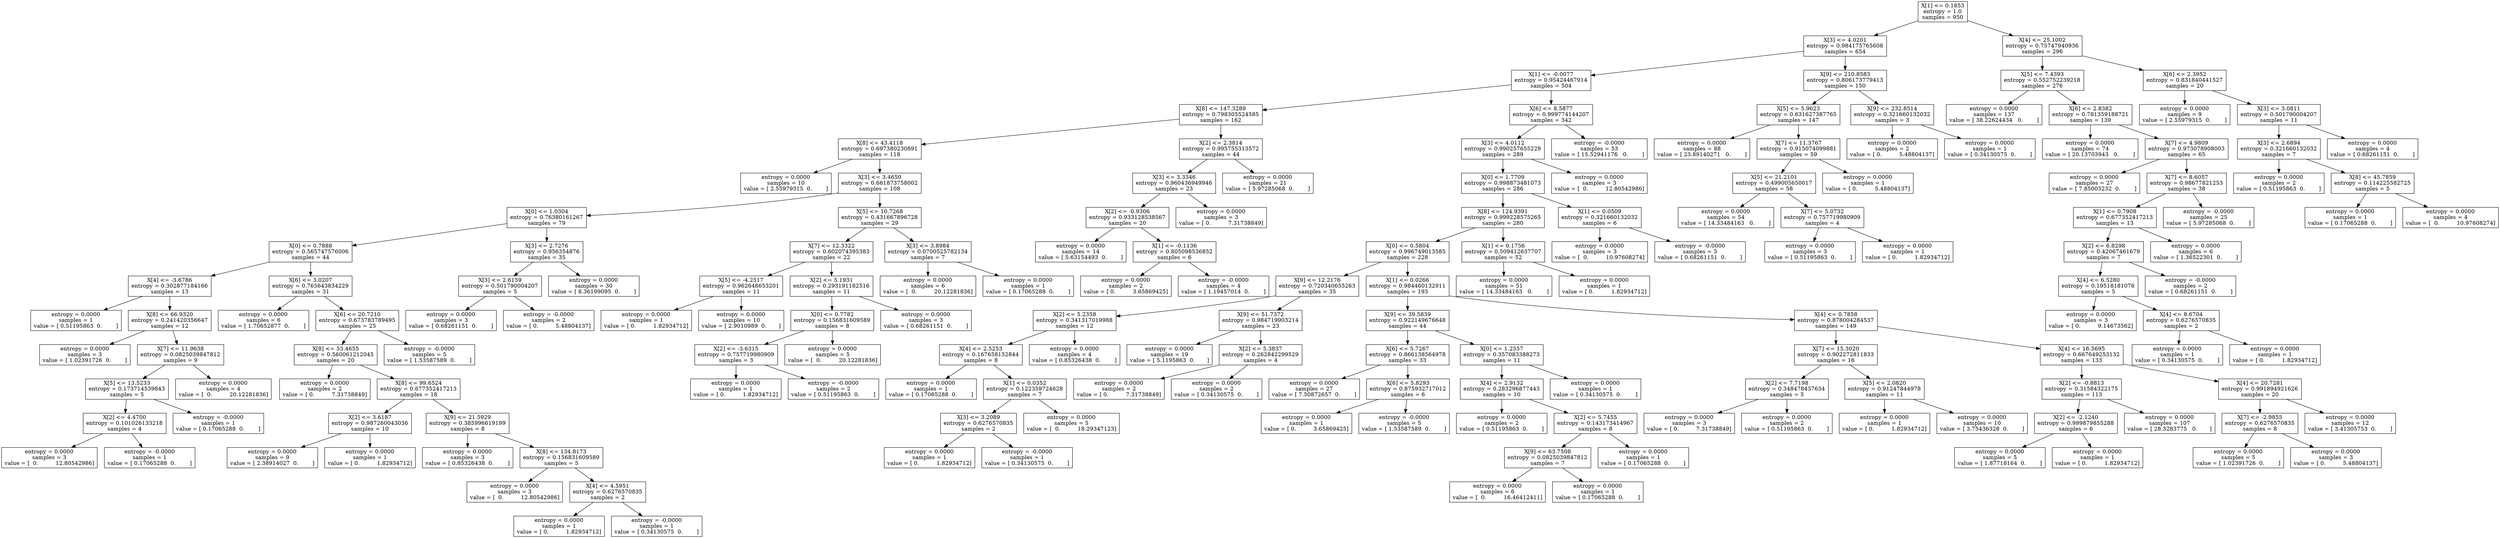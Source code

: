 digraph Tree {
0 [label="X[1] <= 0.1853\nentropy = 1.0\nsamples = 950", shape="box"] ;
1 [label="X[3] <= 4.0201\nentropy = 0.984175765608\nsamples = 654", shape="box"] ;
0 -> 1 ;
2 [label="X[1] <= -0.0077\nentropy = 0.95424467914\nsamples = 504", shape="box"] ;
1 -> 2 ;
3 [label="X[8] <= 147.3289\nentropy = 0.798305524585\nsamples = 162", shape="box"] ;
2 -> 3 ;
4 [label="X[8] <= 43.4118\nentropy = 0.697380230891\nsamples = 118", shape="box"] ;
3 -> 4 ;
5 [label="entropy = 0.0000\nsamples = 10\nvalue = [ 2.55979315  0.        ]", shape="box"] ;
4 -> 5 ;
6 [label="X[3] <= 3.4650\nentropy = 0.661873758002\nsamples = 108", shape="box"] ;
4 -> 6 ;
7 [label="X[0] <= 1.0304\nentropy = 0.76380161267\nsamples = 79", shape="box"] ;
6 -> 7 ;
8 [label="X[0] <= 0.7888\nentropy = 0.565747576006\nsamples = 44", shape="box"] ;
7 -> 8 ;
9 [label="X[4] <= -3.6786\nentropy = 0.302877184166\nsamples = 13", shape="box"] ;
8 -> 9 ;
10 [label="entropy = 0.0000\nsamples = 1\nvalue = [ 0.51195863  0.        ]", shape="box"] ;
9 -> 10 ;
11 [label="X[8] <= 66.9320\nentropy = 0.241420356647\nsamples = 12", shape="box"] ;
9 -> 11 ;
12 [label="entropy = 0.0000\nsamples = 3\nvalue = [ 1.02391726  0.        ]", shape="box"] ;
11 -> 12 ;
13 [label="X[7] <= 11.9638\nentropy = 0.0825039847812\nsamples = 9", shape="box"] ;
11 -> 13 ;
14 [label="X[5] <= 13.5233\nentropy = 0.173714539843\nsamples = 5", shape="box"] ;
13 -> 14 ;
15 [label="X[2] <= 4.4700\nentropy = 0.101026133218\nsamples = 4", shape="box"] ;
14 -> 15 ;
16 [label="entropy = 0.0000\nsamples = 3\nvalue = [  0.          12.80542986]", shape="box"] ;
15 -> 16 ;
17 [label="entropy = -0.0000\nsamples = 1\nvalue = [ 0.17065288  0.        ]", shape="box"] ;
15 -> 17 ;
18 [label="entropy = -0.0000\nsamples = 1\nvalue = [ 0.17065288  0.        ]", shape="box"] ;
14 -> 18 ;
19 [label="entropy = 0.0000\nsamples = 4\nvalue = [  0.          20.12281836]", shape="box"] ;
13 -> 19 ;
20 [label="X[6] <= 3.0207\nentropy = 0.765643834229\nsamples = 31", shape="box"] ;
8 -> 20 ;
21 [label="entropy = 0.0000\nsamples = 6\nvalue = [ 1.70652877  0.        ]", shape="box"] ;
20 -> 21 ;
22 [label="X[6] <= 20.7210\nentropy = 0.673783789495\nsamples = 25", shape="box"] ;
20 -> 22 ;
23 [label="X[8] <= 53.4655\nentropy = 0.560061212045\nsamples = 20", shape="box"] ;
22 -> 23 ;
24 [label="entropy = 0.0000\nsamples = 2\nvalue = [ 0.          7.31738849]", shape="box"] ;
23 -> 24 ;
25 [label="X[8] <= 99.6524\nentropy = 0.677352417213\nsamples = 18", shape="box"] ;
23 -> 25 ;
26 [label="X[2] <= 3.6187\nentropy = 0.987260043036\nsamples = 10", shape="box"] ;
25 -> 26 ;
27 [label="entropy = 0.0000\nsamples = 9\nvalue = [ 2.38914027  0.        ]", shape="box"] ;
26 -> 27 ;
28 [label="entropy = 0.0000\nsamples = 1\nvalue = [ 0.          1.82934712]", shape="box"] ;
26 -> 28 ;
29 [label="X[9] <= 21.5929\nentropy = 0.385996619199\nsamples = 8", shape="box"] ;
25 -> 29 ;
30 [label="entropy = 0.0000\nsamples = 3\nvalue = [ 0.85326438  0.        ]", shape="box"] ;
29 -> 30 ;
31 [label="X[8] <= 134.8173\nentropy = 0.156831609589\nsamples = 5", shape="box"] ;
29 -> 31 ;
32 [label="entropy = 0.0000\nsamples = 3\nvalue = [  0.          12.80542986]", shape="box"] ;
31 -> 32 ;
33 [label="X[4] <= 4.5951\nentropy = 0.6276570835\nsamples = 2", shape="box"] ;
31 -> 33 ;
34 [label="entropy = 0.0000\nsamples = 1\nvalue = [ 0.          1.82934712]", shape="box"] ;
33 -> 34 ;
35 [label="entropy = -0.0000\nsamples = 1\nvalue = [ 0.34130575  0.        ]", shape="box"] ;
33 -> 35 ;
36 [label="entropy = -0.0000\nsamples = 5\nvalue = [ 1.53587589  0.        ]", shape="box"] ;
22 -> 36 ;
37 [label="X[3] <= 2.7276\nentropy = 0.956354876\nsamples = 35", shape="box"] ;
7 -> 37 ;
38 [label="X[3] <= 2.6159\nentropy = 0.501790004207\nsamples = 5", shape="box"] ;
37 -> 38 ;
39 [label="entropy = 0.0000\nsamples = 3\nvalue = [ 0.68261151  0.        ]", shape="box"] ;
38 -> 39 ;
40 [label="entropy = -0.0000\nsamples = 2\nvalue = [ 0.          5.48804137]", shape="box"] ;
38 -> 40 ;
41 [label="entropy = 0.0000\nsamples = 30\nvalue = [ 8.36199095  0.        ]", shape="box"] ;
37 -> 41 ;
42 [label="X[5] <= 10.7268\nentropy = 0.431667896728\nsamples = 29", shape="box"] ;
6 -> 42 ;
43 [label="X[7] <= 12.3322\nentropy = 0.602074395383\nsamples = 22", shape="box"] ;
42 -> 43 ;
44 [label="X[5] <= -4.2517\nentropy = 0.962648653201\nsamples = 11", shape="box"] ;
43 -> 44 ;
45 [label="entropy = 0.0000\nsamples = 1\nvalue = [ 0.          1.82934712]", shape="box"] ;
44 -> 45 ;
46 [label="entropy = 0.0000\nsamples = 10\nvalue = [ 2.9010989  0.       ]", shape="box"] ;
44 -> 46 ;
47 [label="X[2] <= 5.1931\nentropy = 0.293191182516\nsamples = 11", shape="box"] ;
43 -> 47 ;
48 [label="X[0] <= 0.7782\nentropy = 0.156831609589\nsamples = 8", shape="box"] ;
47 -> 48 ;
49 [label="X[2] <= -3.6315\nentropy = 0.757719980909\nsamples = 3", shape="box"] ;
48 -> 49 ;
50 [label="entropy = 0.0000\nsamples = 1\nvalue = [ 0.          1.82934712]", shape="box"] ;
49 -> 50 ;
51 [label="entropy = -0.0000\nsamples = 2\nvalue = [ 0.51195863  0.        ]", shape="box"] ;
49 -> 51 ;
52 [label="entropy = 0.0000\nsamples = 5\nvalue = [  0.          20.12281836]", shape="box"] ;
48 -> 52 ;
53 [label="entropy = 0.0000\nsamples = 3\nvalue = [ 0.68261151  0.        ]", shape="box"] ;
47 -> 53 ;
54 [label="X[3] <= 3.8984\nentropy = 0.0700525782134\nsamples = 7", shape="box"] ;
42 -> 54 ;
55 [label="entropy = 0.0000\nsamples = 6\nvalue = [  0.          20.12281836]", shape="box"] ;
54 -> 55 ;
56 [label="entropy = 0.0000\nsamples = 1\nvalue = [ 0.17065288  0.        ]", shape="box"] ;
54 -> 56 ;
57 [label="X[2] <= 2.3814\nentropy = 0.995755313572\nsamples = 44", shape="box"] ;
3 -> 57 ;
58 [label="X[3] <= 3.3346\nentropy = 0.960436949946\nsamples = 23", shape="box"] ;
57 -> 58 ;
59 [label="X[2] <= -0.9306\nentropy = 0.933128538567\nsamples = 20", shape="box"] ;
58 -> 59 ;
60 [label="entropy = 0.0000\nsamples = 14\nvalue = [ 5.63154493  0.        ]", shape="box"] ;
59 -> 60 ;
61 [label="X[1] <= -0.1136\nentropy = 0.805098536852\nsamples = 6", shape="box"] ;
59 -> 61 ;
62 [label="entropy = 0.0000\nsamples = 2\nvalue = [ 0.          3.65869425]", shape="box"] ;
61 -> 62 ;
63 [label="entropy = -0.0000\nsamples = 4\nvalue = [ 1.19457014  0.        ]", shape="box"] ;
61 -> 63 ;
64 [label="entropy = 0.0000\nsamples = 3\nvalue = [ 0.          7.31738849]", shape="box"] ;
58 -> 64 ;
65 [label="entropy = 0.0000\nsamples = 21\nvalue = [ 5.97285068  0.        ]", shape="box"] ;
57 -> 65 ;
66 [label="X[6] <= 8.5877\nentropy = 0.999774144207\nsamples = 342", shape="box"] ;
2 -> 66 ;
67 [label="X[3] <= 4.0112\nentropy = 0.990257655229\nsamples = 289", shape="box"] ;
66 -> 67 ;
68 [label="X[0] <= 1.7709\nentropy = 0.998873481073\nsamples = 286", shape="box"] ;
67 -> 68 ;
69 [label="X[8] <= 124.9391\nentropy = 0.999228575265\nsamples = 280", shape="box"] ;
68 -> 69 ;
70 [label="X[0] <= 0.5804\nentropy = 0.996749013585\nsamples = 228", shape="box"] ;
69 -> 70 ;
71 [label="X[9] <= 12.2176\nentropy = 0.720340655263\nsamples = 35", shape="box"] ;
70 -> 71 ;
72 [label="X[2] <= 5.2358\nentropy = 0.341317019988\nsamples = 12", shape="box"] ;
71 -> 72 ;
73 [label="X[4] <= 2.5253\nentropy = 0.167658152844\nsamples = 8", shape="box"] ;
72 -> 73 ;
74 [label="entropy = 0.0000\nsamples = 1\nvalue = [ 0.17065288  0.        ]", shape="box"] ;
73 -> 74 ;
75 [label="X[1] <= 0.0352\nentropy = 0.122359724628\nsamples = 7", shape="box"] ;
73 -> 75 ;
76 [label="X[3] <= 3.2089\nentropy = 0.6276570835\nsamples = 2", shape="box"] ;
75 -> 76 ;
77 [label="entropy = 0.0000\nsamples = 1\nvalue = [ 0.          1.82934712]", shape="box"] ;
76 -> 77 ;
78 [label="entropy = -0.0000\nsamples = 1\nvalue = [ 0.34130575  0.        ]", shape="box"] ;
76 -> 78 ;
79 [label="entropy = 0.0000\nsamples = 5\nvalue = [  0.          18.29347123]", shape="box"] ;
75 -> 79 ;
80 [label="entropy = 0.0000\nsamples = 4\nvalue = [ 0.85326438  0.        ]", shape="box"] ;
72 -> 80 ;
81 [label="X[9] <= 51.7372\nentropy = 0.984719903214\nsamples = 23", shape="box"] ;
71 -> 81 ;
82 [label="entropy = 0.0000\nsamples = 19\nvalue = [ 5.1195863  0.       ]", shape="box"] ;
81 -> 82 ;
83 [label="X[2] <= 5.3837\nentropy = 0.262842299529\nsamples = 4", shape="box"] ;
81 -> 83 ;
84 [label="entropy = 0.0000\nsamples = 2\nvalue = [ 0.          7.31738849]", shape="box"] ;
83 -> 84 ;
85 [label="entropy = 0.0000\nsamples = 2\nvalue = [ 0.34130575  0.        ]", shape="box"] ;
83 -> 85 ;
86 [label="X[1] <= 0.0266\nentropy = 0.984460132911\nsamples = 193", shape="box"] ;
70 -> 86 ;
87 [label="X[9] <= 39.5839\nentropy = 0.922149676648\nsamples = 44", shape="box"] ;
86 -> 87 ;
88 [label="X[6] <= 5.7267\nentropy = 0.866138564978\nsamples = 33", shape="box"] ;
87 -> 88 ;
89 [label="entropy = 0.0000\nsamples = 27\nvalue = [ 7.50872657  0.        ]", shape="box"] ;
88 -> 89 ;
90 [label="X[6] <= 5.8293\nentropy = 0.875932717012\nsamples = 6", shape="box"] ;
88 -> 90 ;
91 [label="entropy = 0.0000\nsamples = 1\nvalue = [ 0.          3.65869425]", shape="box"] ;
90 -> 91 ;
92 [label="entropy = -0.0000\nsamples = 5\nvalue = [ 1.53587589  0.        ]", shape="box"] ;
90 -> 92 ;
93 [label="X[0] <= 1.2557\nentropy = 0.357083388273\nsamples = 11", shape="box"] ;
87 -> 93 ;
94 [label="X[4] <= 2.9132\nentropy = 0.283296877443\nsamples = 10", shape="box"] ;
93 -> 94 ;
95 [label="entropy = 0.0000\nsamples = 2\nvalue = [ 0.51195863  0.        ]", shape="box"] ;
94 -> 95 ;
96 [label="X[2] <= 5.7455\nentropy = 0.143173414967\nsamples = 8", shape="box"] ;
94 -> 96 ;
97 [label="X[9] <= 63.7508\nentropy = 0.0825039847812\nsamples = 7", shape="box"] ;
96 -> 97 ;
98 [label="entropy = 0.0000\nsamples = 6\nvalue = [  0.          16.46412411]", shape="box"] ;
97 -> 98 ;
99 [label="entropy = 0.0000\nsamples = 1\nvalue = [ 0.17065288  0.        ]", shape="box"] ;
97 -> 99 ;
100 [label="entropy = 0.0000\nsamples = 1\nvalue = [ 0.17065288  0.        ]", shape="box"] ;
96 -> 100 ;
101 [label="entropy = 0.0000\nsamples = 1\nvalue = [ 0.34130575  0.        ]", shape="box"] ;
93 -> 101 ;
102 [label="X[4] <= 0.7858\nentropy = 0.878004284537\nsamples = 149", shape="box"] ;
86 -> 102 ;
103 [label="X[7] <= 15.3020\nentropy = 0.902272811833\nsamples = 16", shape="box"] ;
102 -> 103 ;
104 [label="X[2] <= 7.7198\nentropy = 0.348478437634\nsamples = 5", shape="box"] ;
103 -> 104 ;
105 [label="entropy = 0.0000\nsamples = 3\nvalue = [ 0.          7.31738849]", shape="box"] ;
104 -> 105 ;
106 [label="entropy = 0.0000\nsamples = 2\nvalue = [ 0.51195863  0.        ]", shape="box"] ;
104 -> 106 ;
107 [label="X[5] <= 2.0820\nentropy = 0.91247844978\nsamples = 11", shape="box"] ;
103 -> 107 ;
108 [label="entropy = 0.0000\nsamples = 1\nvalue = [ 0.          1.82934712]", shape="box"] ;
107 -> 108 ;
109 [label="entropy = 0.0000\nsamples = 10\nvalue = [ 3.75436328  0.        ]", shape="box"] ;
107 -> 109 ;
110 [label="X[4] <= 16.5695\nentropy = 0.667649253132\nsamples = 133", shape="box"] ;
102 -> 110 ;
111 [label="X[2] <= -0.8813\nentropy = 0.31584322175\nsamples = 113", shape="box"] ;
110 -> 111 ;
112 [label="X[2] <= -2.1240\nentropy = 0.999879855288\nsamples = 6", shape="box"] ;
111 -> 112 ;
113 [label="entropy = 0.0000\nsamples = 5\nvalue = [ 1.87718164  0.        ]", shape="box"] ;
112 -> 113 ;
114 [label="entropy = 0.0000\nsamples = 1\nvalue = [ 0.          1.82934712]", shape="box"] ;
112 -> 114 ;
115 [label="entropy = 0.0000\nsamples = 107\nvalue = [ 28.3283775   0.       ]", shape="box"] ;
111 -> 115 ;
116 [label="X[4] <= 20.7281\nentropy = 0.991894921626\nsamples = 20", shape="box"] ;
110 -> 116 ;
117 [label="X[7] <= -2.9855\nentropy = 0.6276570835\nsamples = 8", shape="box"] ;
116 -> 117 ;
118 [label="entropy = 0.0000\nsamples = 5\nvalue = [ 1.02391726  0.        ]", shape="box"] ;
117 -> 118 ;
119 [label="entropy = 0.0000\nsamples = 3\nvalue = [ 0.          5.48804137]", shape="box"] ;
117 -> 119 ;
120 [label="entropy = 0.0000\nsamples = 12\nvalue = [ 3.41305753  0.        ]", shape="box"] ;
116 -> 120 ;
121 [label="X[1] <= 0.1756\nentropy = 0.509412637707\nsamples = 52", shape="box"] ;
69 -> 121 ;
122 [label="entropy = 0.0000\nsamples = 51\nvalue = [ 14.33484163   0.        ]", shape="box"] ;
121 -> 122 ;
123 [label="entropy = 0.0000\nsamples = 1\nvalue = [ 0.          1.82934712]", shape="box"] ;
121 -> 123 ;
124 [label="X[1] <= 0.0509\nentropy = 0.321660132032\nsamples = 6", shape="box"] ;
68 -> 124 ;
125 [label="entropy = 0.0000\nsamples = 3\nvalue = [  0.          10.97608274]", shape="box"] ;
124 -> 125 ;
126 [label="entropy = -0.0000\nsamples = 3\nvalue = [ 0.68261151  0.        ]", shape="box"] ;
124 -> 126 ;
127 [label="entropy = 0.0000\nsamples = 3\nvalue = [  0.          12.80542986]", shape="box"] ;
67 -> 127 ;
128 [label="entropy = -0.0000\nsamples = 53\nvalue = [ 15.52941176   0.        ]", shape="box"] ;
66 -> 128 ;
129 [label="X[9] <= 210.8583\nentropy = 0.806173779413\nsamples = 150", shape="box"] ;
1 -> 129 ;
130 [label="X[5] <= 5.9623\nentropy = 0.631627387765\nsamples = 147", shape="box"] ;
129 -> 130 ;
131 [label="entropy = 0.0000\nsamples = 88\nvalue = [ 23.89140271   0.        ]", shape="box"] ;
130 -> 131 ;
132 [label="X[7] <= 11.3767\nentropy = 0.915074099881\nsamples = 59", shape="box"] ;
130 -> 132 ;
133 [label="X[5] <= 21.2101\nentropy = 0.499005650017\nsamples = 58", shape="box"] ;
132 -> 133 ;
134 [label="entropy = 0.0000\nsamples = 54\nvalue = [ 14.33484163   0.        ]", shape="box"] ;
133 -> 134 ;
135 [label="X[7] <= 5.0732\nentropy = 0.757719980909\nsamples = 4", shape="box"] ;
133 -> 135 ;
136 [label="entropy = 0.0000\nsamples = 3\nvalue = [ 0.51195863  0.        ]", shape="box"] ;
135 -> 136 ;
137 [label="entropy = 0.0000\nsamples = 1\nvalue = [ 0.          1.82934712]", shape="box"] ;
135 -> 137 ;
138 [label="entropy = 0.0000\nsamples = 1\nvalue = [ 0.          5.48804137]", shape="box"] ;
132 -> 138 ;
139 [label="X[9] <= 232.8514\nentropy = 0.321660132032\nsamples = 3", shape="box"] ;
129 -> 139 ;
140 [label="entropy = 0.0000\nsamples = 2\nvalue = [ 0.          5.48804137]", shape="box"] ;
139 -> 140 ;
141 [label="entropy = 0.0000\nsamples = 1\nvalue = [ 0.34130575  0.        ]", shape="box"] ;
139 -> 141 ;
142 [label="X[4] <= 25.1002\nentropy = 0.75747940936\nsamples = 296", shape="box"] ;
0 -> 142 ;
143 [label="X[5] <= 7.4393\nentropy = 0.552752239218\nsamples = 276", shape="box"] ;
142 -> 143 ;
144 [label="entropy = 0.0000\nsamples = 137\nvalue = [ 38.22624434   0.        ]", shape="box"] ;
143 -> 144 ;
145 [label="X[6] <= 2.8382\nentropy = 0.781359188721\nsamples = 139", shape="box"] ;
143 -> 145 ;
146 [label="entropy = 0.0000\nsamples = 74\nvalue = [ 20.13703943   0.        ]", shape="box"] ;
145 -> 146 ;
147 [label="X[7] <= 4.9809\nentropy = 0.973078908003\nsamples = 65", shape="box"] ;
145 -> 147 ;
148 [label="entropy = 0.0000\nsamples = 27\nvalue = [ 7.85003232  0.        ]", shape="box"] ;
147 -> 148 ;
149 [label="X[7] <= 8.6057\nentropy = 0.98677821253\nsamples = 38", shape="box"] ;
147 -> 149 ;
150 [label="X[1] <= 0.7908\nentropy = 0.677352417213\nsamples = 13", shape="box"] ;
149 -> 150 ;
151 [label="X[2] <= 6.8298\nentropy = 0.42067461679\nsamples = 7", shape="box"] ;
150 -> 151 ;
152 [label="X[4] <= 6.5280\nentropy = 0.19518181076\nsamples = 5", shape="box"] ;
151 -> 152 ;
153 [label="entropy = 0.0000\nsamples = 3\nvalue = [ 0.          9.14673562]", shape="box"] ;
152 -> 153 ;
154 [label="X[4] <= 8.6704\nentropy = 0.6276570835\nsamples = 2", shape="box"] ;
152 -> 154 ;
155 [label="entropy = 0.0000\nsamples = 1\nvalue = [ 0.34130575  0.        ]", shape="box"] ;
154 -> 155 ;
156 [label="entropy = 0.0000\nsamples = 1\nvalue = [ 0.          1.82934712]", shape="box"] ;
154 -> 156 ;
157 [label="entropy = -0.0000\nsamples = 2\nvalue = [ 0.68261151  0.        ]", shape="box"] ;
151 -> 157 ;
158 [label="entropy = 0.0000\nsamples = 6\nvalue = [ 1.36522301  0.        ]", shape="box"] ;
150 -> 158 ;
159 [label="entropy = -0.0000\nsamples = 25\nvalue = [ 5.97285068  0.        ]", shape="box"] ;
149 -> 159 ;
160 [label="X[6] <= 2.3952\nentropy = 0.831840441527\nsamples = 20", shape="box"] ;
142 -> 160 ;
161 [label="entropy = 0.0000\nsamples = 9\nvalue = [ 2.55979315  0.        ]", shape="box"] ;
160 -> 161 ;
162 [label="X[3] <= 3.0811\nentropy = 0.501790004207\nsamples = 11", shape="box"] ;
160 -> 162 ;
163 [label="X[3] <= 2.6894\nentropy = 0.321660132032\nsamples = 7", shape="box"] ;
162 -> 163 ;
164 [label="entropy = 0.0000\nsamples = 2\nvalue = [ 0.51195863  0.        ]", shape="box"] ;
163 -> 164 ;
165 [label="X[8] <= 45.7859\nentropy = 0.114225582725\nsamples = 5", shape="box"] ;
163 -> 165 ;
166 [label="entropy = 0.0000\nsamples = 1\nvalue = [ 0.17065288  0.        ]", shape="box"] ;
165 -> 166 ;
167 [label="entropy = 0.0000\nsamples = 4\nvalue = [  0.          10.97608274]", shape="box"] ;
165 -> 167 ;
168 [label="entropy = 0.0000\nsamples = 4\nvalue = [ 0.68261151  0.        ]", shape="box"] ;
162 -> 168 ;
}